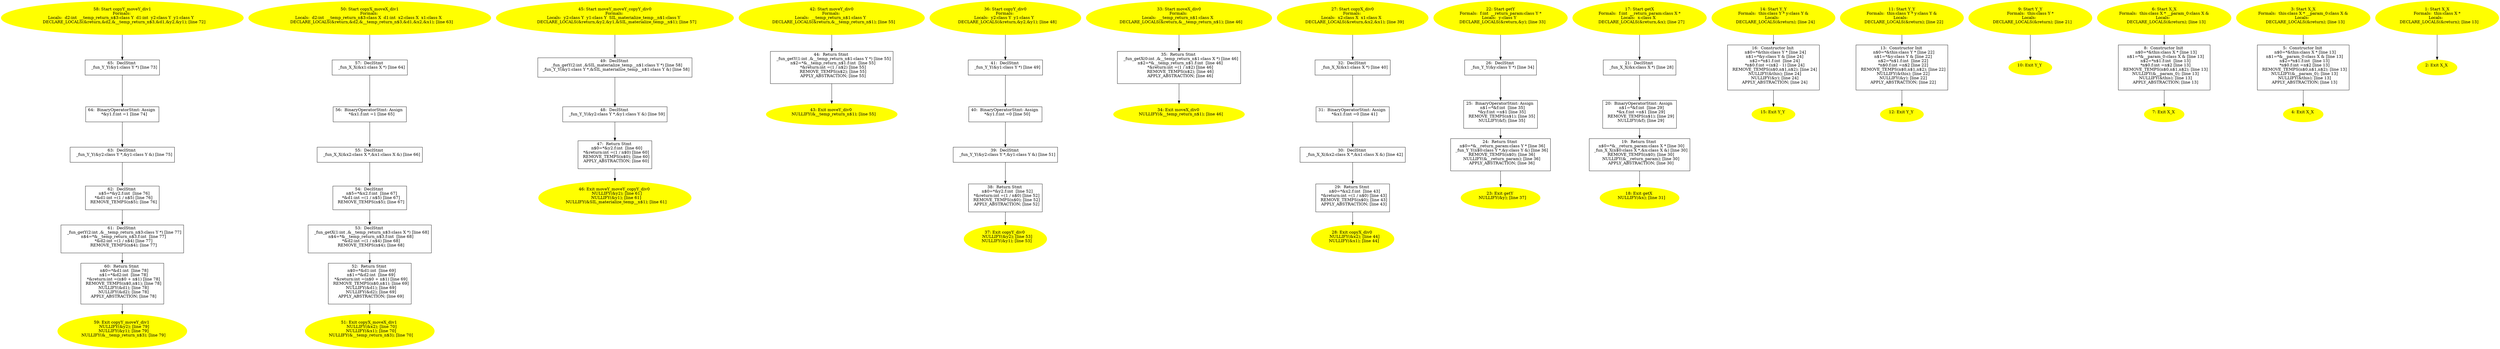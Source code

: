 /* @generated */
digraph iCFG {
65 [label="65:  DeclStmt \n   _fun_Y_Y(&y1:class Y *) [line 73]\n " shape="box"]
	

	 65 -> 64 ;
64 [label="64:  BinaryOperatorStmt: Assign \n   *&y1.f:int =1 [line 74]\n " shape="box"]
	

	 64 -> 63 ;
63 [label="63:  DeclStmt \n   _fun_Y_Y(&y2:class Y *,&y1:class Y &) [line 75]\n " shape="box"]
	

	 63 -> 62 ;
62 [label="62:  DeclStmt \n   n$5=*&y2.f:int  [line 76]\n  *&d1:int =(1 / n$5) [line 76]\n  REMOVE_TEMPS(n$5); [line 76]\n " shape="box"]
	

	 62 -> 61 ;
61 [label="61:  DeclStmt \n   _fun_getY(2:int ,&__temp_return_n$3:class Y *) [line 77]\n  n$4=*&__temp_return_n$3.f:int  [line 77]\n  *&d2:int =(1 / n$4) [line 77]\n  REMOVE_TEMPS(n$4); [line 77]\n " shape="box"]
	

	 61 -> 60 ;
60 [label="60:  Return Stmt \n   n$0=*&d1:int  [line 78]\n  n$1=*&d2:int  [line 78]\n  *&return:int =(n$0 + n$1) [line 78]\n  REMOVE_TEMPS(n$0,n$1); [line 78]\n  NULLIFY(&d1); [line 78]\n  NULLIFY(&d2); [line 78]\n  APPLY_ABSTRACTION; [line 78]\n " shape="box"]
	

	 60 -> 59 ;
59 [label="59: Exit copyY_moveY_div1 \n   NULLIFY(&y2); [line 79]\n  NULLIFY(&y1); [line 79]\n  NULLIFY(&__temp_return_n$3); [line 79]\n " color=yellow style=filled]
	

58 [label="58: Start copyY_moveY_div1\nFormals: \nLocals:  d2:int  __temp_return_n$3:class Y  d1:int  y2:class Y  y1:class Y  \n   DECLARE_LOCALS(&return,&d2,&__temp_return_n$3,&d1,&y2,&y1); [line 72]\n " color=yellow style=filled]
	

	 58 -> 65 ;
57 [label="57:  DeclStmt \n   _fun_X_X(&x1:class X *) [line 64]\n " shape="box"]
	

	 57 -> 56 ;
56 [label="56:  BinaryOperatorStmt: Assign \n   *&x1.f:int =1 [line 65]\n " shape="box"]
	

	 56 -> 55 ;
55 [label="55:  DeclStmt \n   _fun_X_X(&x2:class X *,&x1:class X &) [line 66]\n " shape="box"]
	

	 55 -> 54 ;
54 [label="54:  DeclStmt \n   n$5=*&x2.f:int  [line 67]\n  *&d1:int =(1 / n$5) [line 67]\n  REMOVE_TEMPS(n$5); [line 67]\n " shape="box"]
	

	 54 -> 53 ;
53 [label="53:  DeclStmt \n   _fun_getX(1:int ,&__temp_return_n$3:class X *) [line 68]\n  n$4=*&__temp_return_n$3.f:int  [line 68]\n  *&d2:int =(1 / n$4) [line 68]\n  REMOVE_TEMPS(n$4); [line 68]\n " shape="box"]
	

	 53 -> 52 ;
52 [label="52:  Return Stmt \n   n$0=*&d1:int  [line 69]\n  n$1=*&d2:int  [line 69]\n  *&return:int =(n$0 + n$1) [line 69]\n  REMOVE_TEMPS(n$0,n$1); [line 69]\n  NULLIFY(&d1); [line 69]\n  NULLIFY(&d2); [line 69]\n  APPLY_ABSTRACTION; [line 69]\n " shape="box"]
	

	 52 -> 51 ;
51 [label="51: Exit copyX_moveX_div1 \n   NULLIFY(&x2); [line 70]\n  NULLIFY(&x1); [line 70]\n  NULLIFY(&__temp_return_n$3); [line 70]\n " color=yellow style=filled]
	

50 [label="50: Start copyX_moveX_div1\nFormals: \nLocals:  d2:int  __temp_return_n$3:class X  d1:int  x2:class X  x1:class X  \n   DECLARE_LOCALS(&return,&d2,&__temp_return_n$3,&d1,&x2,&x1); [line 63]\n " color=yellow style=filled]
	

	 50 -> 57 ;
49 [label="49:  DeclStmt \n   _fun_getY(2:int ,&SIL_materialize_temp__n$1:class Y *) [line 58]\n  _fun_Y_Y(&y1:class Y *,&SIL_materialize_temp__n$1:class Y &) [line 58]\n " shape="box"]
	

	 49 -> 48 ;
48 [label="48:  DeclStmt \n   _fun_Y_Y(&y2:class Y *,&y1:class Y &) [line 59]\n " shape="box"]
	

	 48 -> 47 ;
47 [label="47:  Return Stmt \n   n$0=*&y2.f:int  [line 60]\n  *&return:int =(1 / n$0) [line 60]\n  REMOVE_TEMPS(n$0); [line 60]\n  APPLY_ABSTRACTION; [line 60]\n " shape="box"]
	

	 47 -> 46 ;
46 [label="46: Exit moveY_moveY_copyY_div0 \n   NULLIFY(&y2); [line 61]\n  NULLIFY(&y1); [line 61]\n  NULLIFY(&SIL_materialize_temp__n$1); [line 61]\n " color=yellow style=filled]
	

45 [label="45: Start moveY_moveY_copyY_div0\nFormals: \nLocals:  y2:class Y  y1:class Y  SIL_materialize_temp__n$1:class Y  \n   DECLARE_LOCALS(&return,&y2,&y1,&SIL_materialize_temp__n$1); [line 57]\n " color=yellow style=filled]
	

	 45 -> 49 ;
44 [label="44:  Return Stmt \n   _fun_getY(1:int ,&__temp_return_n$1:class Y *) [line 55]\n  n$2=*&__temp_return_n$1.f:int  [line 55]\n  *&return:int =(1 / n$2) [line 55]\n  REMOVE_TEMPS(n$2); [line 55]\n  APPLY_ABSTRACTION; [line 55]\n " shape="box"]
	

	 44 -> 43 ;
43 [label="43: Exit moveY_div0 \n   NULLIFY(&__temp_return_n$1); [line 55]\n " color=yellow style=filled]
	

42 [label="42: Start moveY_div0\nFormals: \nLocals:  __temp_return_n$1:class Y  \n   DECLARE_LOCALS(&return,&__temp_return_n$1); [line 55]\n " color=yellow style=filled]
	

	 42 -> 44 ;
41 [label="41:  DeclStmt \n   _fun_Y_Y(&y1:class Y *) [line 49]\n " shape="box"]
	

	 41 -> 40 ;
40 [label="40:  BinaryOperatorStmt: Assign \n   *&y1.f:int =0 [line 50]\n " shape="box"]
	

	 40 -> 39 ;
39 [label="39:  DeclStmt \n   _fun_Y_Y(&y2:class Y *,&y1:class Y &) [line 51]\n " shape="box"]
	

	 39 -> 38 ;
38 [label="38:  Return Stmt \n   n$0=*&y2.f:int  [line 52]\n  *&return:int =(1 / n$0) [line 52]\n  REMOVE_TEMPS(n$0); [line 52]\n  APPLY_ABSTRACTION; [line 52]\n " shape="box"]
	

	 38 -> 37 ;
37 [label="37: Exit copyY_div0 \n   NULLIFY(&y2); [line 53]\n  NULLIFY(&y1); [line 53]\n " color=yellow style=filled]
	

36 [label="36: Start copyY_div0\nFormals: \nLocals:  y2:class Y  y1:class Y  \n   DECLARE_LOCALS(&return,&y2,&y1); [line 48]\n " color=yellow style=filled]
	

	 36 -> 41 ;
35 [label="35:  Return Stmt \n   _fun_getX(0:int ,&__temp_return_n$1:class X *) [line 46]\n  n$2=*&__temp_return_n$1.f:int  [line 46]\n  *&return:int =(1 / n$2) [line 46]\n  REMOVE_TEMPS(n$2); [line 46]\n  APPLY_ABSTRACTION; [line 46]\n " shape="box"]
	

	 35 -> 34 ;
34 [label="34: Exit moveX_div0 \n   NULLIFY(&__temp_return_n$1); [line 46]\n " color=yellow style=filled]
	

33 [label="33: Start moveX_div0\nFormals: \nLocals:  __temp_return_n$1:class X  \n   DECLARE_LOCALS(&return,&__temp_return_n$1); [line 46]\n " color=yellow style=filled]
	

	 33 -> 35 ;
32 [label="32:  DeclStmt \n   _fun_X_X(&x1:class X *) [line 40]\n " shape="box"]
	

	 32 -> 31 ;
31 [label="31:  BinaryOperatorStmt: Assign \n   *&x1.f:int =0 [line 41]\n " shape="box"]
	

	 31 -> 30 ;
30 [label="30:  DeclStmt \n   _fun_X_X(&x2:class X *,&x1:class X &) [line 42]\n " shape="box"]
	

	 30 -> 29 ;
29 [label="29:  Return Stmt \n   n$0=*&x2.f:int  [line 43]\n  *&return:int =(1 / n$0) [line 43]\n  REMOVE_TEMPS(n$0); [line 43]\n  APPLY_ABSTRACTION; [line 43]\n " shape="box"]
	

	 29 -> 28 ;
28 [label="28: Exit copyX_div0 \n   NULLIFY(&x2); [line 44]\n  NULLIFY(&x1); [line 44]\n " color=yellow style=filled]
	

27 [label="27: Start copyX_div0\nFormals: \nLocals:  x2:class X  x1:class X  \n   DECLARE_LOCALS(&return,&x2,&x1); [line 39]\n " color=yellow style=filled]
	

	 27 -> 32 ;
26 [label="26:  DeclStmt \n   _fun_Y_Y(&y:class Y *) [line 34]\n " shape="box"]
	

	 26 -> 25 ;
25 [label="25:  BinaryOperatorStmt: Assign \n   n$1=*&f:int  [line 35]\n  *&y.f:int =n$1 [line 35]\n  REMOVE_TEMPS(n$1); [line 35]\n  NULLIFY(&f); [line 35]\n " shape="box"]
	

	 25 -> 24 ;
24 [label="24:  Return Stmt \n   n$0=*&__return_param:class Y * [line 36]\n  _fun_Y_Y(n$0:class Y *,&y:class Y &) [line 36]\n  REMOVE_TEMPS(n$0); [line 36]\n  NULLIFY(&__return_param); [line 36]\n  APPLY_ABSTRACTION; [line 36]\n " shape="box"]
	

	 24 -> 23 ;
23 [label="23: Exit getY \n   NULLIFY(&y); [line 37]\n " color=yellow style=filled]
	

22 [label="22: Start getY\nFormals:  f:int  __return_param:class Y *\nLocals:  y:class Y  \n   DECLARE_LOCALS(&return,&y); [line 33]\n " color=yellow style=filled]
	

	 22 -> 26 ;
21 [label="21:  DeclStmt \n   _fun_X_X(&x:class X *) [line 28]\n " shape="box"]
	

	 21 -> 20 ;
20 [label="20:  BinaryOperatorStmt: Assign \n   n$1=*&f:int  [line 29]\n  *&x.f:int =n$1 [line 29]\n  REMOVE_TEMPS(n$1); [line 29]\n  NULLIFY(&f); [line 29]\n " shape="box"]
	

	 20 -> 19 ;
19 [label="19:  Return Stmt \n   n$0=*&__return_param:class X * [line 30]\n  _fun_X_X(n$0:class X *,&x:class X &) [line 30]\n  REMOVE_TEMPS(n$0); [line 30]\n  NULLIFY(&__return_param); [line 30]\n  APPLY_ABSTRACTION; [line 30]\n " shape="box"]
	

	 19 -> 18 ;
18 [label="18: Exit getX \n   NULLIFY(&x); [line 31]\n " color=yellow style=filled]
	

17 [label="17: Start getX\nFormals:  f:int  __return_param:class X *\nLocals:  x:class X  \n   DECLARE_LOCALS(&return,&x); [line 27]\n " color=yellow style=filled]
	

	 17 -> 21 ;
16 [label="16:  Constructor Init \n   n$0=*&this:class Y * [line 24]\n  n$1=*&y:class Y & [line 24]\n  n$2=*n$1.f:int  [line 24]\n  *n$0.f:int =(n$2 - 1) [line 24]\n  REMOVE_TEMPS(n$0,n$1,n$2); [line 24]\n  NULLIFY(&this); [line 24]\n  NULLIFY(&y); [line 24]\n  APPLY_ABSTRACTION; [line 24]\n " shape="box"]
	

	 16 -> 15 ;
15 [label="15: Exit Y_Y \n  " color=yellow style=filled]
	

14 [label="14: Start Y_Y\nFormals:  this:class Y * y:class Y &\nLocals:  \n   DECLARE_LOCALS(&return); [line 24]\n " color=yellow style=filled]
	

	 14 -> 16 ;
13 [label="13:  Constructor Init \n   n$0=*&this:class Y * [line 22]\n  n$1=*&y:class Y & [line 22]\n  n$2=*n$1.f:int  [line 22]\n  *n$0.f:int =n$2 [line 22]\n  REMOVE_TEMPS(n$0,n$1,n$2); [line 22]\n  NULLIFY(&this); [line 22]\n  NULLIFY(&y); [line 22]\n  APPLY_ABSTRACTION; [line 22]\n " shape="box"]
	

	 13 -> 12 ;
12 [label="12: Exit Y_Y \n  " color=yellow style=filled]
	

11 [label="11: Start Y_Y\nFormals:  this:class Y * y:class Y &\nLocals:  \n   DECLARE_LOCALS(&return); [line 22]\n " color=yellow style=filled]
	

	 11 -> 13 ;
10 [label="10: Exit Y_Y \n  " color=yellow style=filled]
	

9 [label="9: Start Y_Y\nFormals:  this:class Y *\nLocals:  \n   DECLARE_LOCALS(&return); [line 21]\n " color=yellow style=filled]
	

	 9 -> 10 ;
8 [label="8:  Constructor Init \n   n$0=*&this:class X * [line 13]\n  n$1=*&__param_0:class X & [line 13]\n  n$2=*n$1.f:int  [line 13]\n  *n$0.f:int =n$2 [line 13]\n  REMOVE_TEMPS(n$0,n$1,n$2); [line 13]\n  NULLIFY(&__param_0); [line 13]\n  NULLIFY(&this); [line 13]\n  APPLY_ABSTRACTION; [line 13]\n " shape="box"]
	

	 8 -> 7 ;
7 [label="7: Exit X_X \n  " color=yellow style=filled]
	

6 [label="6: Start X_X\nFormals:  this:class X * __param_0:class X &\nLocals:  \n   DECLARE_LOCALS(&return); [line 13]\n " color=yellow style=filled]
	

	 6 -> 8 ;
5 [label="5:  Constructor Init \n   n$0=*&this:class X * [line 13]\n  n$1=*&__param_0:class X & [line 13]\n  n$2=*n$1.f:int  [line 13]\n  *n$0.f:int =n$2 [line 13]\n  REMOVE_TEMPS(n$0,n$1,n$2); [line 13]\n  NULLIFY(&__param_0); [line 13]\n  NULLIFY(&this); [line 13]\n  APPLY_ABSTRACTION; [line 13]\n " shape="box"]
	

	 5 -> 4 ;
4 [label="4: Exit X_X \n  " color=yellow style=filled]
	

3 [label="3: Start X_X\nFormals:  this:class X * __param_0:class X &\nLocals:  \n   DECLARE_LOCALS(&return); [line 13]\n " color=yellow style=filled]
	

	 3 -> 5 ;
2 [label="2: Exit X_X \n  " color=yellow style=filled]
	

1 [label="1: Start X_X\nFormals:  this:class X *\nLocals:  \n   DECLARE_LOCALS(&return); [line 13]\n " color=yellow style=filled]
	

	 1 -> 2 ;
}

